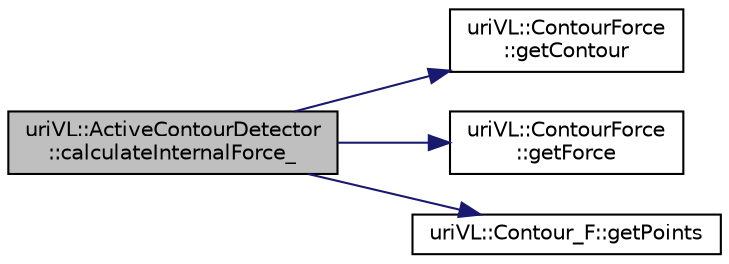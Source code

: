 digraph "uriVL::ActiveContourDetector::calculateInternalForce_"
{
  edge [fontname="Helvetica",fontsize="10",labelfontname="Helvetica",labelfontsize="10"];
  node [fontname="Helvetica",fontsize="10",shape=record];
  rankdir="LR";
  Node1 [label="uriVL::ActiveContourDetector\l::calculateInternalForce_",height=0.2,width=0.4,color="black", fillcolor="grey75", style="filled", fontcolor="black"];
  Node1 -> Node2 [color="midnightblue",fontsize="10",style="solid",fontname="Helvetica"];
  Node2 [label="uriVL::ContourForce\l::getContour",height=0.2,width=0.4,color="black", fillcolor="white", style="filled",URL="$classuriVL_1_1ContourForce.html#a0a645c4f5106656ddf2b4ec78bca1cec",tooltip="Returns a read-only pointer to the contour force&#39;s geometric contour (list of points) ..."];
  Node1 -> Node3 [color="midnightblue",fontsize="10",style="solid",fontname="Helvetica"];
  Node3 [label="uriVL::ContourForce\l::getForce",height=0.2,width=0.4,color="black", fillcolor="white", style="filled",URL="$classuriVL_1_1ContourForce.html#a3feabd49930e13e8d29c0e4f90bc0541",tooltip="Returns a writable pointer to the contour force&#39;s geometric contour (list of points) ..."];
  Node1 -> Node4 [color="midnightblue",fontsize="10",style="solid",fontname="Helvetica"];
  Node4 [label="uriVL::Contour_F::getPoints",height=0.2,width=0.4,color="black", fillcolor="white", style="filled",URL="$classuriVL_1_1Contour__F.html#a34c536647edac278d2070a7168113458",tooltip="Returns the contour&#39;s private list of image points. "];
}
